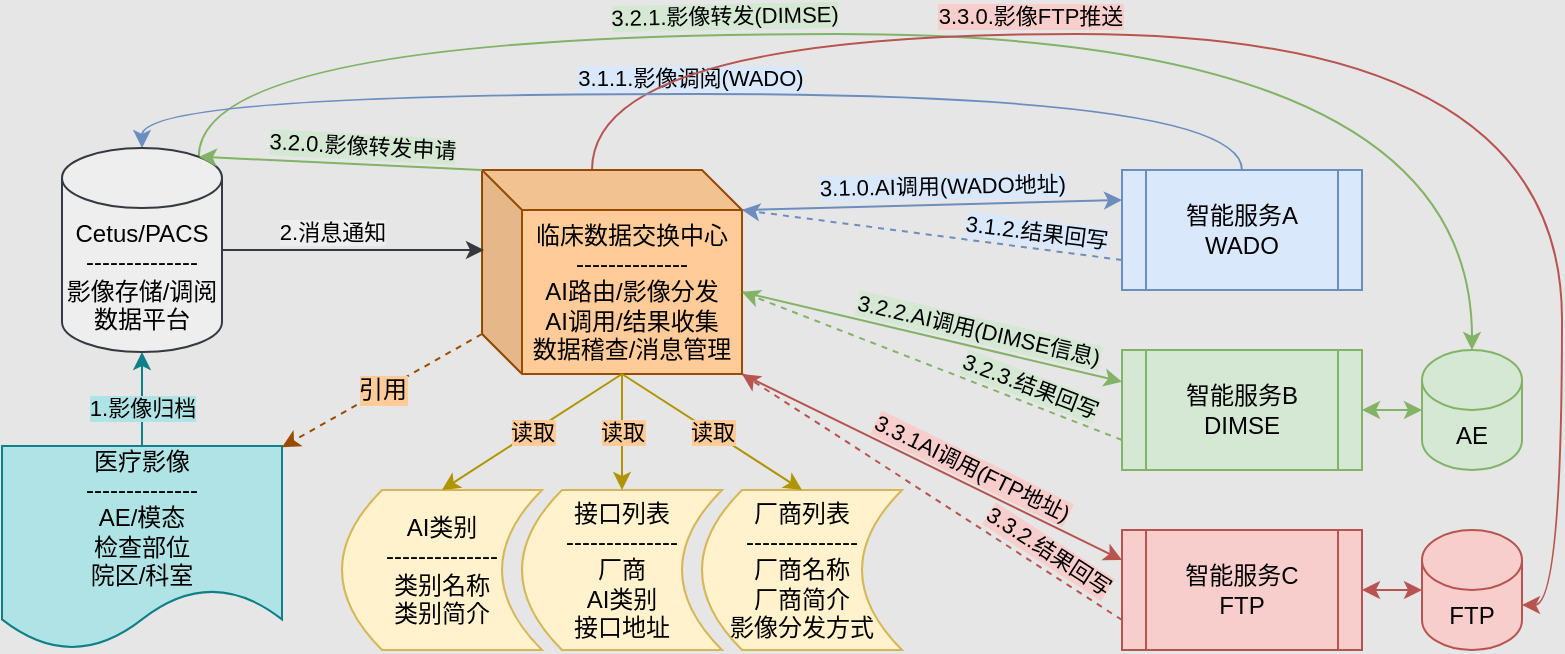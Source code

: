 <mxfile version="19.0.3" type="device"><diagram id="5VdcwOI_IcKl4IZvq56O" name="Page-1"><mxGraphModel dx="569" dy="394" grid="1" gridSize="10" guides="1" tooltips="1" connect="1" arrows="1" fold="1" page="1" pageScale="1" pageWidth="1169" pageHeight="827" background="#E6E6E6" math="0" shadow="0"><root><mxCell id="0"/><mxCell id="1" parent="0"/><mxCell id="QW8fNLopzjmD4QA_YIOs-17" value="1.影像归档" style="rounded=0;orthogonalLoop=1;jettySize=auto;html=1;exitX=0.5;exitY=0;exitDx=0;exitDy=0;entryX=0.5;entryY=1;entryDx=0;entryDy=0;entryPerimeter=0;fillColor=#b0e3e6;strokeColor=#0e8088;edgeStyle=orthogonalEdgeStyle;labelBackgroundColor=#B0E3E6;" parent="1" source="QW8fNLopzjmD4QA_YIOs-4" target="QW8fNLopzjmD4QA_YIOs-16" edge="1"><mxGeometry x="-0.2" relative="1" as="geometry"><mxPoint as="offset"/></mxGeometry></mxCell><mxCell id="QW8fNLopzjmD4QA_YIOs-4" value="医疗影像&lt;br&gt;--------------&lt;br&gt;AE/模态&lt;br&gt;检查部位&lt;br&gt;院区/科室" style="shape=document;whiteSpace=wrap;html=1;boundedLbl=1;fillColor=#b0e3e6;strokeColor=#0e8088;" parent="1" vertex="1"><mxGeometry x="200" y="246" width="140" height="102" as="geometry"/></mxCell><mxCell id="QW8fNLopzjmD4QA_YIOs-24" style="rounded=0;orthogonalLoop=1;jettySize=auto;html=1;exitX=0;exitY=0;exitDx=130;exitDy=20;exitPerimeter=0;entryX=0;entryY=0.25;entryDx=0;entryDy=0;fillColor=#dae8fc;strokeColor=#6c8ebf;" parent="1" source="QW8fNLopzjmD4QA_YIOs-7" target="QW8fNLopzjmD4QA_YIOs-15" edge="1"><mxGeometry relative="1" as="geometry"/></mxCell><mxCell id="QW8fNLopzjmD4QA_YIOs-33" value="3.1.1.影像调阅(WADO)" style="edgeLabel;html=1;align=center;verticalAlign=middle;resizable=0;points=[];rotation=0;labelBackgroundColor=#DAE8FC;" parent="QW8fNLopzjmD4QA_YIOs-24" vertex="1" connectable="0"><mxGeometry x="0.16" relative="1" as="geometry"><mxPoint x="-136" y="-63" as="offset"/></mxGeometry></mxCell><mxCell id="QW8fNLopzjmD4QA_YIOs-25" style="rounded=0;orthogonalLoop=1;jettySize=auto;html=1;exitX=0;exitY=0;exitDx=130;exitDy=61;exitPerimeter=0;fillColor=#d5e8d4;strokeColor=#82b366;" parent="1" source="QW8fNLopzjmD4QA_YIOs-7" target="QW8fNLopzjmD4QA_YIOs-19" edge="1"><mxGeometry relative="1" as="geometry"/></mxCell><mxCell id="QW8fNLopzjmD4QA_YIOs-34" value="3.2.2.AI调用(DIMSE信息)" style="edgeLabel;html=1;align=center;verticalAlign=middle;resizable=0;points=[];rotation=13;labelBackgroundColor=#D5E8D4;" parent="QW8fNLopzjmD4QA_YIOs-25" vertex="1" connectable="0"><mxGeometry x="0.159" y="-3" relative="1" as="geometry"><mxPoint x="9" y="-10" as="offset"/></mxGeometry></mxCell><mxCell id="QW8fNLopzjmD4QA_YIOs-26" style="rounded=0;orthogonalLoop=1;jettySize=auto;html=1;entryX=0;entryY=0.25;entryDx=0;entryDy=0;exitX=1;exitY=1;exitDx=0;exitDy=0;exitPerimeter=0;strokeColor=#b85450;fillColor=#f8cecc;" parent="1" source="QW8fNLopzjmD4QA_YIOs-7" target="QW8fNLopzjmD4QA_YIOs-20" edge="1"><mxGeometry relative="1" as="geometry"/></mxCell><mxCell id="QW8fNLopzjmD4QA_YIOs-35" value="3.3.1AI调用(FTP地址)" style="edgeLabel;html=1;align=center;verticalAlign=middle;resizable=0;points=[];rotation=26;labelBackgroundColor=#F8CECC;" parent="QW8fNLopzjmD4QA_YIOs-26" vertex="1" connectable="0"><mxGeometry x="0.104" y="-2" relative="1" as="geometry"><mxPoint x="11" y="-7" as="offset"/></mxGeometry></mxCell><mxCell id="QW8fNLopzjmD4QA_YIOs-29" style="edgeStyle=orthogonalEdgeStyle;rounded=0;orthogonalLoop=1;jettySize=auto;html=1;entryX=0.5;entryY=0;entryDx=0;entryDy=0;entryPerimeter=0;curved=1;strokeColor=#82b366;fillColor=#d5e8d4;exitX=0.855;exitY=0;exitDx=0;exitDy=4.35;exitPerimeter=0;" parent="1" target="QW8fNLopzjmD4QA_YIOs-21" edge="1" source="QW8fNLopzjmD4QA_YIOs-16"><mxGeometry relative="1" as="geometry"><mxPoint x="550" y="120" as="sourcePoint"/><Array as="points"><mxPoint x="298" y="40"/><mxPoint x="935" y="40"/></Array></mxGeometry></mxCell><mxCell id="QW8fNLopzjmD4QA_YIOs-36" value="3.2.1.影像转发(DIMSE)" style="edgeLabel;html=1;align=center;verticalAlign=middle;resizable=0;points=[];rotation=-1;labelBackgroundColor=#D5E8D4;" parent="QW8fNLopzjmD4QA_YIOs-29" vertex="1" connectable="0"><mxGeometry x="-0.258" y="2" relative="1" as="geometry"><mxPoint x="6" y="-7" as="offset"/></mxGeometry></mxCell><mxCell id="QW8fNLopzjmD4QA_YIOs-31" style="edgeStyle=orthogonalEdgeStyle;curved=1;rounded=0;orthogonalLoop=1;jettySize=auto;html=1;exitX=0;exitY=0;exitDx=55;exitDy=0;exitPerimeter=0;entryX=1;entryY=0;entryDx=0;entryDy=37.5;entryPerimeter=0;strokeColor=#b85450;fillColor=#f8cecc;" parent="1" source="QW8fNLopzjmD4QA_YIOs-7" target="QW8fNLopzjmD4QA_YIOs-23" edge="1"><mxGeometry relative="1" as="geometry"><Array as="points"><mxPoint x="495" y="40"/><mxPoint x="980" y="40"/><mxPoint x="980" y="325"/></Array></mxGeometry></mxCell><mxCell id="QW8fNLopzjmD4QA_YIOs-37" value="3.3.0.影像FTP推送" style="edgeLabel;html=1;align=center;verticalAlign=middle;resizable=0;points=[];labelBackgroundColor=#F8CECC;" parent="QW8fNLopzjmD4QA_YIOs-31" vertex="1" connectable="0"><mxGeometry x="-0.332" y="-1" relative="1" as="geometry"><mxPoint y="-10" as="offset"/></mxGeometry></mxCell><mxCell id="QW8fNLopzjmD4QA_YIOs-47" value="引用" style="rounded=0;orthogonalLoop=1;jettySize=auto;html=1;exitX=0;exitY=0;exitDx=0;exitDy=82;exitPerimeter=0;entryX=1;entryY=0.006;entryDx=0;entryDy=0;fontSize=12;strokeColor=#994C00;dashed=1;entryPerimeter=0;labelBackgroundColor=#FFCC99;" parent="1" source="QW8fNLopzjmD4QA_YIOs-7" target="QW8fNLopzjmD4QA_YIOs-4" edge="1"><mxGeometry relative="1" as="geometry"/></mxCell><mxCell id="QW8fNLopzjmD4QA_YIOs-7" value="临床数据交换中心&lt;br&gt;--------------&lt;br&gt;AI路由/影像分发&lt;br&gt;AI调用/结果收集&lt;br&gt;数据稽查/消息管理" style="shape=cube;whiteSpace=wrap;html=1;boundedLbl=1;backgroundOutline=1;darkOpacity=0.05;darkOpacity2=0.1;fillColor=#ffcc99;strokeColor=#994C00;" parent="1" vertex="1"><mxGeometry x="440" y="108" width="130" height="102" as="geometry"/></mxCell><mxCell id="QW8fNLopzjmD4QA_YIOs-8" value="&lt;font style=&quot;font-size: 12px;&quot;&gt;AI类别&lt;br&gt;--------------&lt;br&gt;类别名称&lt;br&gt;类别简介&lt;br&gt;&lt;/font&gt;" style="shape=dataStorage;whiteSpace=wrap;html=1;fixedSize=1;fillColor=#fff2cc;strokeColor=#d6b656;" parent="1" vertex="1"><mxGeometry x="370" y="268" width="100" height="80" as="geometry"/></mxCell><mxCell id="QW8fNLopzjmD4QA_YIOs-10" value="厂商列表&lt;br&gt;--------------&lt;br&gt;厂商名称&lt;br&gt;厂商简介&lt;br&gt;影像分发方式" style="shape=dataStorage;whiteSpace=wrap;html=1;fixedSize=1;fillColor=#fff2cc;strokeColor=#d6b656;" parent="1" vertex="1"><mxGeometry x="550" y="268" width="100" height="80" as="geometry"/></mxCell><mxCell id="QW8fNLopzjmD4QA_YIOs-11" value="接口列表&lt;br&gt;--------------&lt;br&gt;厂商&lt;br&gt;AI类别&lt;br&gt;接口地址" style="shape=dataStorage;whiteSpace=wrap;html=1;fixedSize=1;fillColor=#fff2cc;strokeColor=#d6b656;" parent="1" vertex="1"><mxGeometry x="460" y="268" width="100" height="80" as="geometry"/></mxCell><mxCell id="QW8fNLopzjmD4QA_YIOs-12" value="读取" style="endArrow=classic;html=1;rounded=0;exitX=0;exitY=0;exitDx=70;exitDy=102;exitPerimeter=0;entryX=0.5;entryY=0;entryDx=0;entryDy=0;fillColor=#e3c800;strokeColor=#B09500;labelBackgroundColor=#FFCC99;" parent="1" source="QW8fNLopzjmD4QA_YIOs-7" target="QW8fNLopzjmD4QA_YIOs-8" edge="1"><mxGeometry width="50" height="50" relative="1" as="geometry"><mxPoint x="270" y="390" as="sourcePoint"/><mxPoint x="320" y="340" as="targetPoint"/></mxGeometry></mxCell><mxCell id="QW8fNLopzjmD4QA_YIOs-13" value="读取" style="endArrow=classic;html=1;rounded=0;entryX=0.5;entryY=0;entryDx=0;entryDy=0;fillColor=#e3c800;strokeColor=#B09500;exitX=0;exitY=0;exitDx=70;exitDy=102;exitPerimeter=0;labelBackgroundColor=#FFCC99;" parent="1" source="QW8fNLopzjmD4QA_YIOs-7" target="QW8fNLopzjmD4QA_YIOs-11" edge="1"><mxGeometry width="50" height="50" relative="1" as="geometry"><mxPoint x="500" y="240" as="sourcePoint"/><mxPoint x="550" y="410" as="targetPoint"/></mxGeometry></mxCell><mxCell id="QW8fNLopzjmD4QA_YIOs-14" value="读取" style="endArrow=classic;html=1;rounded=0;exitX=0;exitY=0;exitDx=70;exitDy=102;exitPerimeter=0;entryX=0.5;entryY=0;entryDx=0;entryDy=0;fillColor=#e3c800;strokeColor=#B09500;labelBackgroundColor=#FFCC99;" parent="1" source="QW8fNLopzjmD4QA_YIOs-7" target="QW8fNLopzjmD4QA_YIOs-10" edge="1"><mxGeometry width="50" height="50" relative="1" as="geometry"><mxPoint x="700" y="450" as="sourcePoint"/><mxPoint x="750" y="400" as="targetPoint"/></mxGeometry></mxCell><mxCell id="QW8fNLopzjmD4QA_YIOs-38" value="" style="rounded=0;orthogonalLoop=1;jettySize=auto;html=1;exitX=0;exitY=0.75;exitDx=0;exitDy=0;entryX=0;entryY=0;entryDx=130;entryDy=20;entryPerimeter=0;dashed=1;fillColor=#dae8fc;strokeColor=#6c8ebf;" parent="1" source="QW8fNLopzjmD4QA_YIOs-15" target="QW8fNLopzjmD4QA_YIOs-7" edge="1"><mxGeometry x="-0.588" y="-10" relative="1" as="geometry"><mxPoint as="offset"/></mxGeometry></mxCell><mxCell id="QW8fNLopzjmD4QA_YIOs-41" style="edgeStyle=orthogonalEdgeStyle;rounded=0;orthogonalLoop=1;jettySize=auto;html=1;entryX=0.5;entryY=0;entryDx=0;entryDy=0;entryPerimeter=0;curved=1;exitX=0.5;exitY=0;exitDx=0;exitDy=0;strokeColor=#6c8ebf;fillColor=#dae8fc;" parent="1" source="QW8fNLopzjmD4QA_YIOs-15" target="QW8fNLopzjmD4QA_YIOs-16" edge="1"><mxGeometry relative="1" as="geometry"><Array as="points"><mxPoint x="820" y="70"/><mxPoint x="270" y="70"/></Array></mxGeometry></mxCell><mxCell id="QW8fNLopzjmD4QA_YIOs-15" value="智能服务A&lt;br&gt;WADO" style="shape=process;whiteSpace=wrap;html=1;backgroundOutline=1;fillColor=#dae8fc;strokeColor=#6c8ebf;" parent="1" vertex="1"><mxGeometry x="760" y="108" width="120" height="60" as="geometry"/></mxCell><mxCell id="QW8fNLopzjmD4QA_YIOs-18" value="2.消息通知" style="edgeStyle=orthogonalEdgeStyle;rounded=0;orthogonalLoop=1;jettySize=auto;html=1;exitX=1;exitY=0.5;exitDx=0;exitDy=0;exitPerimeter=0;fillColor=#bac8d3;strokeColor=#36393D;labelBackgroundColor=#EEEEEE;" parent="1" source="QW8fNLopzjmD4QA_YIOs-16" edge="1"><mxGeometry x="-0.167" y="9" relative="1" as="geometry"><mxPoint x="369" y="148" as="sourcePoint"/><mxPoint x="441" y="148" as="targetPoint"/><mxPoint as="offset"/></mxGeometry></mxCell><mxCell id="QW8fNLopzjmD4QA_YIOs-16" value="Cetus/PACS&lt;br&gt;--------------&lt;br&gt;影像存储/调阅&lt;br&gt;数据平台" style="shape=cylinder3;whiteSpace=wrap;html=1;boundedLbl=1;backgroundOutline=1;size=15;fillColor=#eeeeee;strokeColor=#36393d;" parent="1" vertex="1"><mxGeometry x="230" y="97" width="80" height="102" as="geometry"/></mxCell><mxCell id="QW8fNLopzjmD4QA_YIOs-39" style="edgeStyle=none;rounded=0;orthogonalLoop=1;jettySize=auto;html=1;exitX=0;exitY=0.75;exitDx=0;exitDy=0;entryX=0;entryY=0;entryDx=130;entryDy=61;entryPerimeter=0;dashed=1;strokeColor=#82b366;fillColor=#d5e8d4;" parent="1" source="QW8fNLopzjmD4QA_YIOs-19" target="QW8fNLopzjmD4QA_YIOs-7" edge="1"><mxGeometry relative="1" as="geometry"/></mxCell><mxCell id="QW8fNLopzjmD4QA_YIOs-43" value="3.2.3.结果回写" style="edgeLabel;html=1;align=center;verticalAlign=middle;resizable=0;points=[];rotation=21;labelBackgroundColor=#D5E8D4;" parent="QW8fNLopzjmD4QA_YIOs-39" vertex="1" connectable="0"><mxGeometry x="-0.145" y="-1" relative="1" as="geometry"><mxPoint x="35" y="5" as="offset"/></mxGeometry></mxCell><mxCell id="QW8fNLopzjmD4QA_YIOs-19" value="智能服务B&lt;br&gt;DIMSE" style="shape=process;whiteSpace=wrap;html=1;backgroundOutline=1;fillColor=#d5e8d4;strokeColor=#82b366;" parent="1" vertex="1"><mxGeometry x="760" y="198" width="120" height="60" as="geometry"/></mxCell><mxCell id="QW8fNLopzjmD4QA_YIOs-40" style="edgeStyle=none;rounded=0;orthogonalLoop=1;jettySize=auto;html=1;exitX=0;exitY=0.75;exitDx=0;exitDy=0;entryX=1;entryY=1;entryDx=0;entryDy=0;entryPerimeter=0;dashed=1;strokeColor=#b85450;fillColor=#f8cecc;" parent="1" source="QW8fNLopzjmD4QA_YIOs-20" target="QW8fNLopzjmD4QA_YIOs-7" edge="1"><mxGeometry relative="1" as="geometry"/></mxCell><mxCell id="QW8fNLopzjmD4QA_YIOs-44" value="3.3.2.结果回写" style="edgeLabel;html=1;align=center;verticalAlign=middle;resizable=0;points=[];rotation=33;labelBackgroundColor=#F8CECC;" parent="QW8fNLopzjmD4QA_YIOs-40" vertex="1" connectable="0"><mxGeometry x="-0.466" y="1" relative="1" as="geometry"><mxPoint x="14" y="-3" as="offset"/></mxGeometry></mxCell><mxCell id="QW8fNLopzjmD4QA_YIOs-20" value="智能服务C&lt;br&gt;FTP" style="shape=process;whiteSpace=wrap;html=1;backgroundOutline=1;fillColor=#f8cecc;strokeColor=#b85450;" parent="1" vertex="1"><mxGeometry x="760" y="288" width="120" height="60" as="geometry"/></mxCell><mxCell id="QW8fNLopzjmD4QA_YIOs-21" value="AE" style="shape=cylinder3;whiteSpace=wrap;html=1;boundedLbl=1;backgroundOutline=1;size=15;fillColor=#d5e8d4;strokeColor=#82b366;" parent="1" vertex="1"><mxGeometry x="910" y="198" width="50" height="60" as="geometry"/></mxCell><mxCell id="QW8fNLopzjmD4QA_YIOs-23" value="FTP" style="shape=cylinder3;whiteSpace=wrap;html=1;boundedLbl=1;backgroundOutline=1;size=15;fillColor=#f8cecc;strokeColor=#b85450;" parent="1" vertex="1"><mxGeometry x="910" y="288" width="50" height="60" as="geometry"/></mxCell><mxCell id="QW8fNLopzjmD4QA_YIOs-27" value="" style="endArrow=classic;startArrow=classic;html=1;rounded=0;entryX=0;entryY=0.5;entryDx=0;entryDy=0;entryPerimeter=0;exitX=1;exitY=0.5;exitDx=0;exitDy=0;strokeColor=#82b366;fillColor=#d5e8d4;" parent="1" source="QW8fNLopzjmD4QA_YIOs-19" target="QW8fNLopzjmD4QA_YIOs-21" edge="1"><mxGeometry width="50" height="50" relative="1" as="geometry"><mxPoint x="1000" y="430" as="sourcePoint"/><mxPoint x="1050" y="380" as="targetPoint"/></mxGeometry></mxCell><mxCell id="QW8fNLopzjmD4QA_YIOs-28" value="" style="endArrow=classic;startArrow=classic;html=1;rounded=0;entryX=0;entryY=0.5;entryDx=0;entryDy=0;entryPerimeter=0;exitX=1;exitY=0.5;exitDx=0;exitDy=0;strokeColor=#b85450;fillColor=#f8cecc;" parent="1" source="QW8fNLopzjmD4QA_YIOs-20" target="QW8fNLopzjmD4QA_YIOs-23" edge="1"><mxGeometry width="50" height="50" relative="1" as="geometry"><mxPoint x="850" y="450" as="sourcePoint"/><mxPoint x="900" y="400" as="targetPoint"/></mxGeometry></mxCell><mxCell id="QW8fNLopzjmD4QA_YIOs-42" value="3.1.0.AI调用(WADO地址)" style="edgeLabel;html=1;align=center;verticalAlign=middle;resizable=0;points=[];rotation=-1;labelBackgroundColor=#DAE8FC;" parent="1" vertex="1" connectable="0"><mxGeometry x="670.004" y="116.001" as="geometry"/></mxCell><mxCell id="QW8fNLopzjmD4QA_YIOs-46" value="3.1.2.结果回写" style="edgeLabel;html=1;align=center;verticalAlign=middle;resizable=0;points=[];rotation=7;labelBackgroundColor=#DAE8FC;" parent="1" vertex="1" connectable="0"><mxGeometry x="717.0" y="138.997" as="geometry"/></mxCell><mxCell id="eEgiGDGp2TDrpEKFn23i-2" value="" style="endArrow=classic;html=1;rounded=0;strokeColor=#82B366;curved=1;exitX=0;exitY=0;exitDx=0;exitDy=0;exitPerimeter=0;entryX=0.855;entryY=0;entryDx=0;entryDy=4.35;entryPerimeter=0;" edge="1" parent="1" source="QW8fNLopzjmD4QA_YIOs-7" target="QW8fNLopzjmD4QA_YIOs-16"><mxGeometry width="50" height="50" relative="1" as="geometry"><mxPoint x="410" y="470" as="sourcePoint"/><mxPoint x="460" y="420" as="targetPoint"/></mxGeometry></mxCell><mxCell id="eEgiGDGp2TDrpEKFn23i-3" value="3.2.0.影像转发申请" style="edgeLabel;html=1;align=center;verticalAlign=middle;resizable=0;points=[];rotation=3;labelBackgroundColor=#D5E8D4;" vertex="1" connectable="0" parent="1"><mxGeometry x="380.005" y="96.004" as="geometry"/></mxCell></root></mxGraphModel></diagram></mxfile>